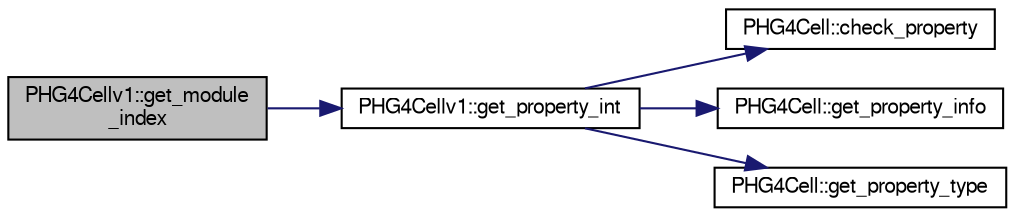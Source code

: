 digraph "PHG4Cellv1::get_module_index"
{
  bgcolor="transparent";
  edge [fontname="FreeSans",fontsize="10",labelfontname="FreeSans",labelfontsize="10"];
  node [fontname="FreeSans",fontsize="10",shape=record];
  rankdir="LR";
  Node1 [label="PHG4Cellv1::get_module\l_index",height=0.2,width=0.4,color="black", fillcolor="grey75", style="filled" fontcolor="black"];
  Node1 -> Node2 [color="midnightblue",fontsize="10",style="solid",fontname="FreeSans"];
  Node2 [label="PHG4Cellv1::get_property_int",height=0.2,width=0.4,color="black",URL="$de/d5e/classPHG4Cellv1.html#a6bea859442f1f87ea53720cca6a2f529"];
  Node2 -> Node3 [color="midnightblue",fontsize="10",style="solid",fontname="FreeSans"];
  Node3 [label="PHG4Cell::check_property",height=0.2,width=0.4,color="black",URL="$dc/dfe/classPHG4Cell.html#a662d88c74fbd5dc06d8dd9aac168210b"];
  Node2 -> Node4 [color="midnightblue",fontsize="10",style="solid",fontname="FreeSans"];
  Node4 [label="PHG4Cell::get_property_info",height=0.2,width=0.4,color="black",URL="$dc/dfe/classPHG4Cell.html#a42e05d988a7b10a3011cbb29ccc873cd"];
  Node2 -> Node5 [color="midnightblue",fontsize="10",style="solid",fontname="FreeSans"];
  Node5 [label="PHG4Cell::get_property_type",height=0.2,width=0.4,color="black",URL="$dc/dfe/classPHG4Cell.html#a2d7f4192e24268528db85e3f89e9bc6d"];
}
